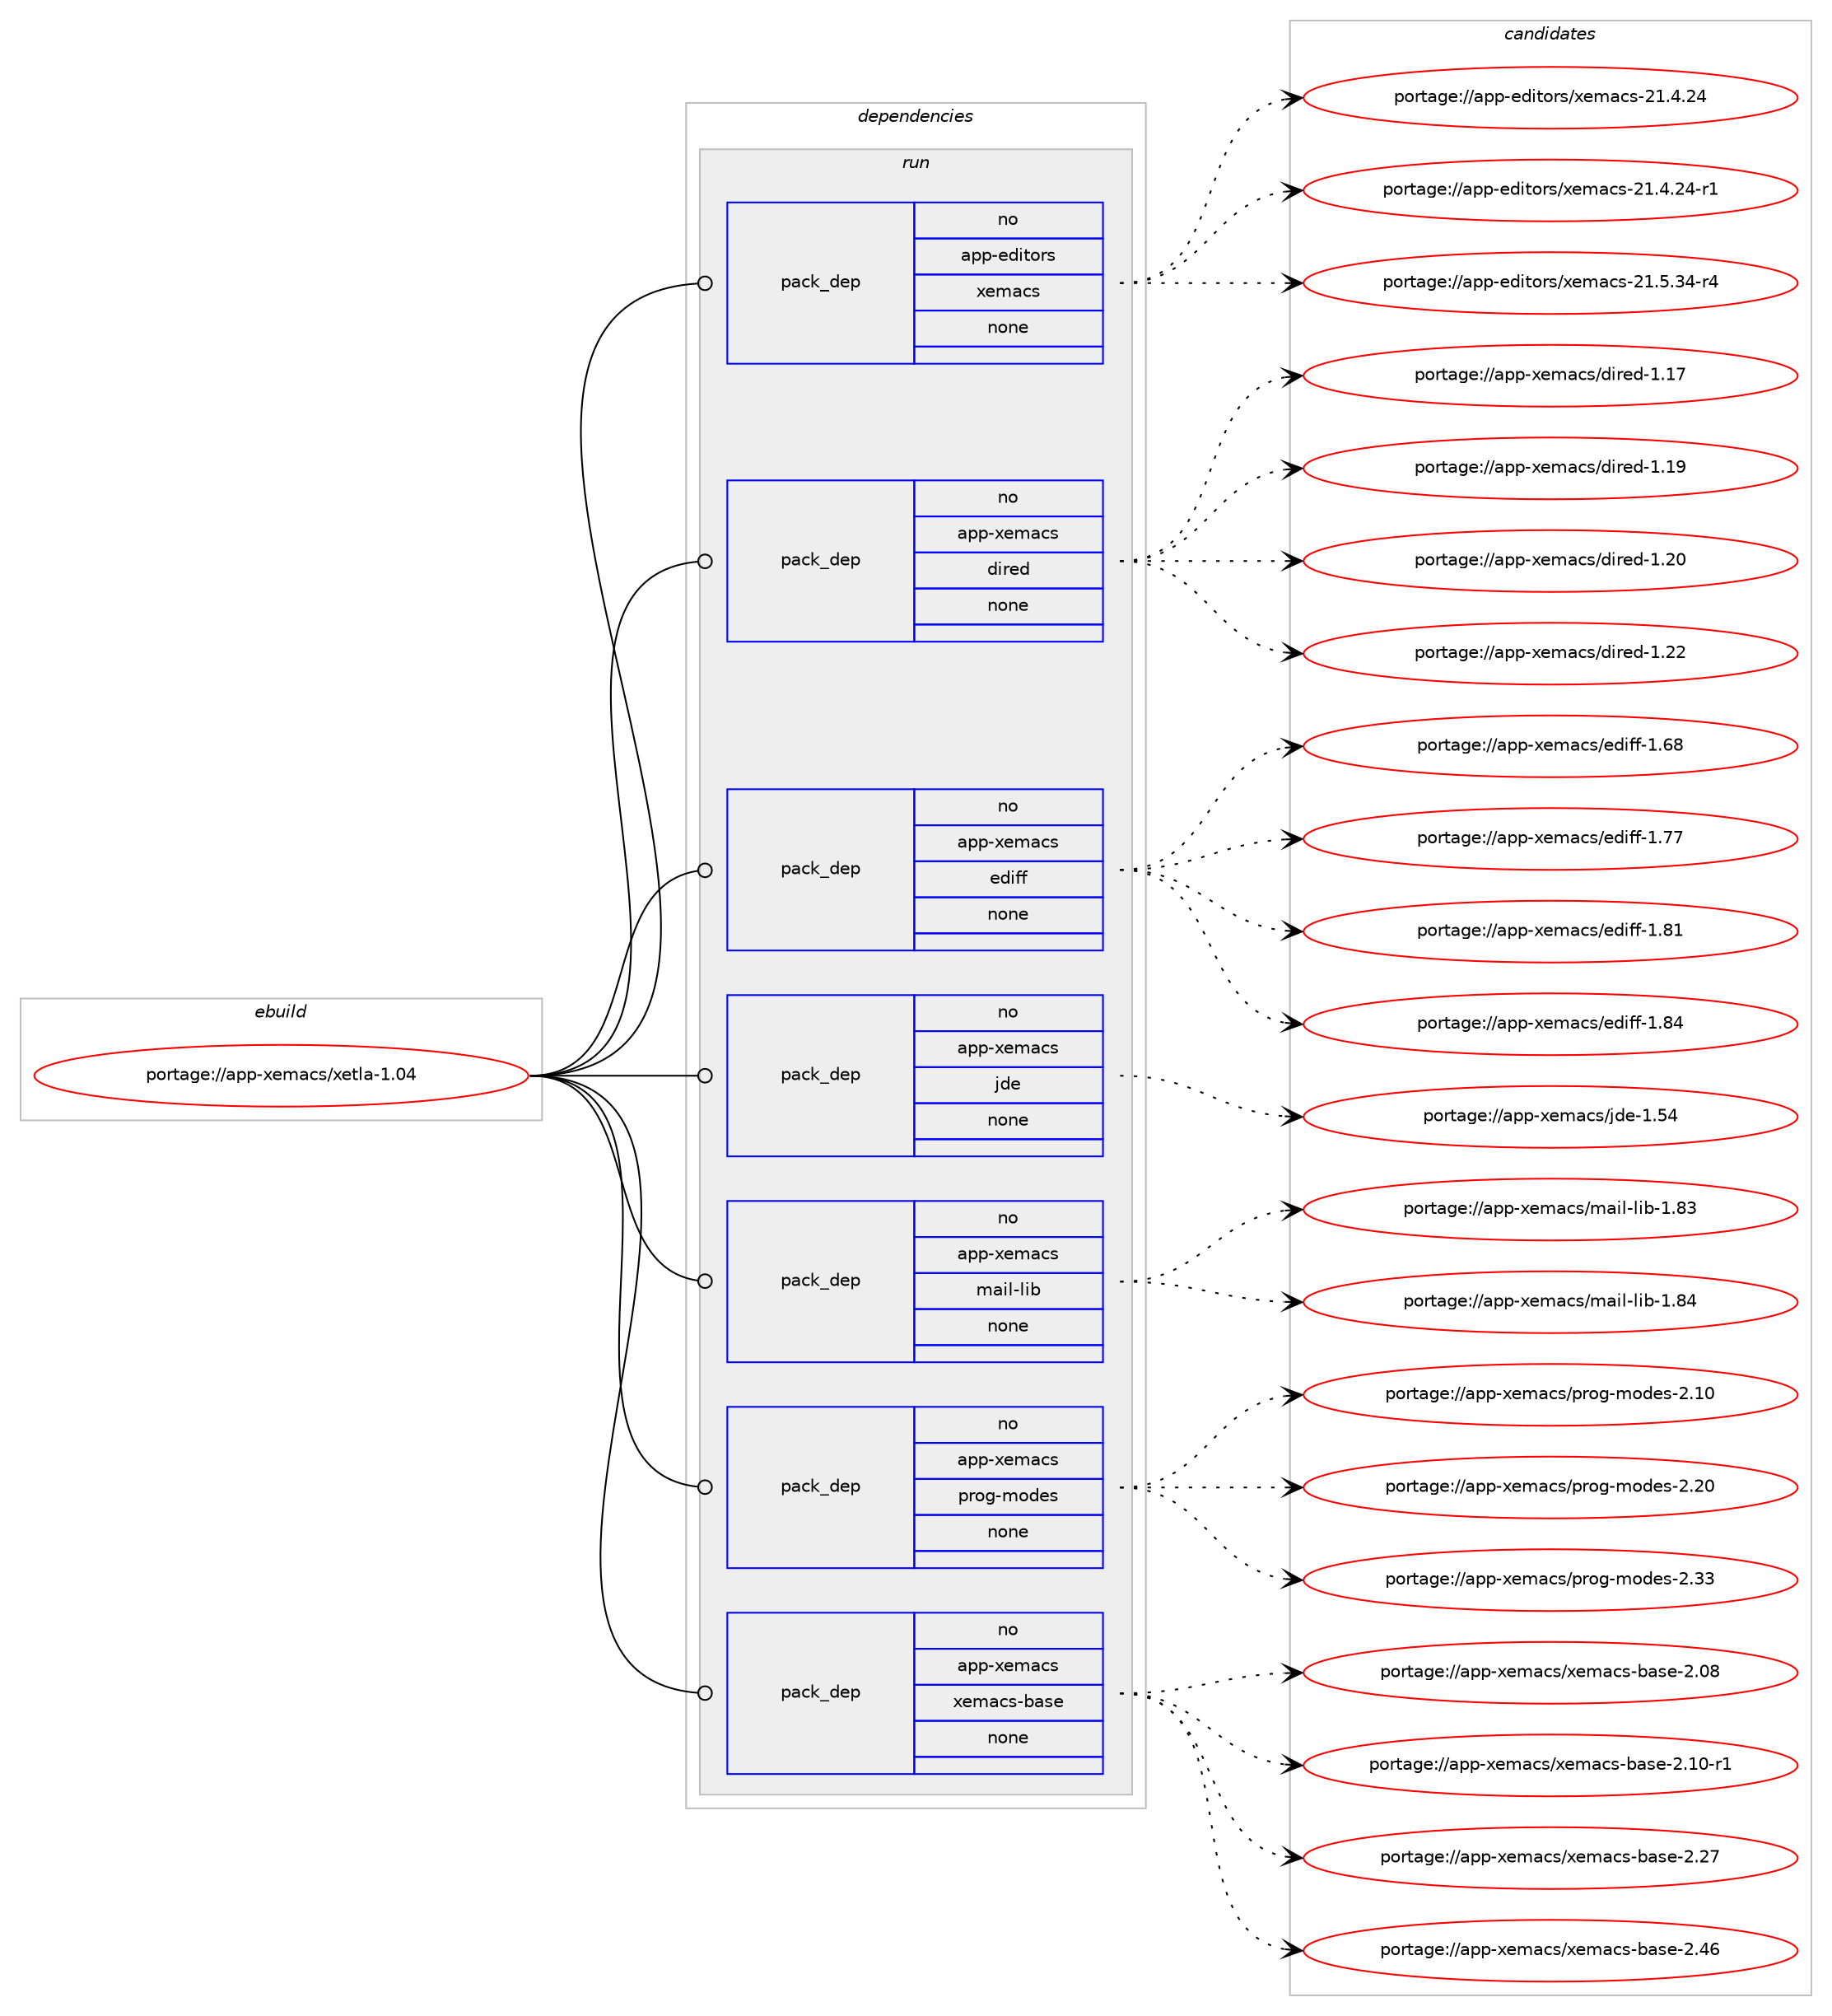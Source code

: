 digraph prolog {

# *************
# Graph options
# *************

newrank=true;
concentrate=true;
compound=true;
graph [rankdir=LR,fontname=Helvetica,fontsize=10,ranksep=1.5];#, ranksep=2.5, nodesep=0.2];
edge  [arrowhead=vee];
node  [fontname=Helvetica,fontsize=10];

# **********
# The ebuild
# **********

subgraph cluster_leftcol {
color=gray;
rank=same;
label=<<i>ebuild</i>>;
id [label="portage://app-xemacs/xetla-1.04", color=red, width=4, href="../app-xemacs/xetla-1.04.svg"];
}

# ****************
# The dependencies
# ****************

subgraph cluster_midcol {
color=gray;
label=<<i>dependencies</i>>;
subgraph cluster_compile {
fillcolor="#eeeeee";
style=filled;
label=<<i>compile</i>>;
}
subgraph cluster_compileandrun {
fillcolor="#eeeeee";
style=filled;
label=<<i>compile and run</i>>;
}
subgraph cluster_run {
fillcolor="#eeeeee";
style=filled;
label=<<i>run</i>>;
subgraph pack38870 {
dependency51714 [label=<<TABLE BORDER="0" CELLBORDER="1" CELLSPACING="0" CELLPADDING="4" WIDTH="220"><TR><TD ROWSPAN="6" CELLPADDING="30">pack_dep</TD></TR><TR><TD WIDTH="110">no</TD></TR><TR><TD>app-editors</TD></TR><TR><TD>xemacs</TD></TR><TR><TD>none</TD></TR><TR><TD></TD></TR></TABLE>>, shape=none, color=blue];
}
id:e -> dependency51714:w [weight=20,style="solid",arrowhead="odot"];
subgraph pack38871 {
dependency51715 [label=<<TABLE BORDER="0" CELLBORDER="1" CELLSPACING="0" CELLPADDING="4" WIDTH="220"><TR><TD ROWSPAN="6" CELLPADDING="30">pack_dep</TD></TR><TR><TD WIDTH="110">no</TD></TR><TR><TD>app-xemacs</TD></TR><TR><TD>dired</TD></TR><TR><TD>none</TD></TR><TR><TD></TD></TR></TABLE>>, shape=none, color=blue];
}
id:e -> dependency51715:w [weight=20,style="solid",arrowhead="odot"];
subgraph pack38872 {
dependency51716 [label=<<TABLE BORDER="0" CELLBORDER="1" CELLSPACING="0" CELLPADDING="4" WIDTH="220"><TR><TD ROWSPAN="6" CELLPADDING="30">pack_dep</TD></TR><TR><TD WIDTH="110">no</TD></TR><TR><TD>app-xemacs</TD></TR><TR><TD>ediff</TD></TR><TR><TD>none</TD></TR><TR><TD></TD></TR></TABLE>>, shape=none, color=blue];
}
id:e -> dependency51716:w [weight=20,style="solid",arrowhead="odot"];
subgraph pack38873 {
dependency51717 [label=<<TABLE BORDER="0" CELLBORDER="1" CELLSPACING="0" CELLPADDING="4" WIDTH="220"><TR><TD ROWSPAN="6" CELLPADDING="30">pack_dep</TD></TR><TR><TD WIDTH="110">no</TD></TR><TR><TD>app-xemacs</TD></TR><TR><TD>jde</TD></TR><TR><TD>none</TD></TR><TR><TD></TD></TR></TABLE>>, shape=none, color=blue];
}
id:e -> dependency51717:w [weight=20,style="solid",arrowhead="odot"];
subgraph pack38874 {
dependency51718 [label=<<TABLE BORDER="0" CELLBORDER="1" CELLSPACING="0" CELLPADDING="4" WIDTH="220"><TR><TD ROWSPAN="6" CELLPADDING="30">pack_dep</TD></TR><TR><TD WIDTH="110">no</TD></TR><TR><TD>app-xemacs</TD></TR><TR><TD>mail-lib</TD></TR><TR><TD>none</TD></TR><TR><TD></TD></TR></TABLE>>, shape=none, color=blue];
}
id:e -> dependency51718:w [weight=20,style="solid",arrowhead="odot"];
subgraph pack38875 {
dependency51719 [label=<<TABLE BORDER="0" CELLBORDER="1" CELLSPACING="0" CELLPADDING="4" WIDTH="220"><TR><TD ROWSPAN="6" CELLPADDING="30">pack_dep</TD></TR><TR><TD WIDTH="110">no</TD></TR><TR><TD>app-xemacs</TD></TR><TR><TD>prog-modes</TD></TR><TR><TD>none</TD></TR><TR><TD></TD></TR></TABLE>>, shape=none, color=blue];
}
id:e -> dependency51719:w [weight=20,style="solid",arrowhead="odot"];
subgraph pack38876 {
dependency51720 [label=<<TABLE BORDER="0" CELLBORDER="1" CELLSPACING="0" CELLPADDING="4" WIDTH="220"><TR><TD ROWSPAN="6" CELLPADDING="30">pack_dep</TD></TR><TR><TD WIDTH="110">no</TD></TR><TR><TD>app-xemacs</TD></TR><TR><TD>xemacs-base</TD></TR><TR><TD>none</TD></TR><TR><TD></TD></TR></TABLE>>, shape=none, color=blue];
}
id:e -> dependency51720:w [weight=20,style="solid",arrowhead="odot"];
}
}

# **************
# The candidates
# **************

subgraph cluster_choices {
rank=same;
color=gray;
label=<<i>candidates</i>>;

subgraph choice38870 {
color=black;
nodesep=1;
choiceportage97112112451011001051161111141154712010110997991154550494652465052 [label="portage://app-editors/xemacs-21.4.24", color=red, width=4,href="../app-editors/xemacs-21.4.24.svg"];
choiceportage971121124510110010511611111411547120101109979911545504946524650524511449 [label="portage://app-editors/xemacs-21.4.24-r1", color=red, width=4,href="../app-editors/xemacs-21.4.24-r1.svg"];
choiceportage971121124510110010511611111411547120101109979911545504946534651524511452 [label="portage://app-editors/xemacs-21.5.34-r4", color=red, width=4,href="../app-editors/xemacs-21.5.34-r4.svg"];
dependency51714:e -> choiceportage97112112451011001051161111141154712010110997991154550494652465052:w [style=dotted,weight="100"];
dependency51714:e -> choiceportage971121124510110010511611111411547120101109979911545504946524650524511449:w [style=dotted,weight="100"];
dependency51714:e -> choiceportage971121124510110010511611111411547120101109979911545504946534651524511452:w [style=dotted,weight="100"];
}
subgraph choice38871 {
color=black;
nodesep=1;
choiceportage97112112451201011099799115471001051141011004549464955 [label="portage://app-xemacs/dired-1.17", color=red, width=4,href="../app-xemacs/dired-1.17.svg"];
choiceportage97112112451201011099799115471001051141011004549464957 [label="portage://app-xemacs/dired-1.19", color=red, width=4,href="../app-xemacs/dired-1.19.svg"];
choiceportage97112112451201011099799115471001051141011004549465048 [label="portage://app-xemacs/dired-1.20", color=red, width=4,href="../app-xemacs/dired-1.20.svg"];
choiceportage97112112451201011099799115471001051141011004549465050 [label="portage://app-xemacs/dired-1.22", color=red, width=4,href="../app-xemacs/dired-1.22.svg"];
dependency51715:e -> choiceportage97112112451201011099799115471001051141011004549464955:w [style=dotted,weight="100"];
dependency51715:e -> choiceportage97112112451201011099799115471001051141011004549464957:w [style=dotted,weight="100"];
dependency51715:e -> choiceportage97112112451201011099799115471001051141011004549465048:w [style=dotted,weight="100"];
dependency51715:e -> choiceportage97112112451201011099799115471001051141011004549465050:w [style=dotted,weight="100"];
}
subgraph choice38872 {
color=black;
nodesep=1;
choiceportage97112112451201011099799115471011001051021024549465456 [label="portage://app-xemacs/ediff-1.68", color=red, width=4,href="../app-xemacs/ediff-1.68.svg"];
choiceportage97112112451201011099799115471011001051021024549465555 [label="portage://app-xemacs/ediff-1.77", color=red, width=4,href="../app-xemacs/ediff-1.77.svg"];
choiceportage97112112451201011099799115471011001051021024549465649 [label="portage://app-xemacs/ediff-1.81", color=red, width=4,href="../app-xemacs/ediff-1.81.svg"];
choiceportage97112112451201011099799115471011001051021024549465652 [label="portage://app-xemacs/ediff-1.84", color=red, width=4,href="../app-xemacs/ediff-1.84.svg"];
dependency51716:e -> choiceportage97112112451201011099799115471011001051021024549465456:w [style=dotted,weight="100"];
dependency51716:e -> choiceportage97112112451201011099799115471011001051021024549465555:w [style=dotted,weight="100"];
dependency51716:e -> choiceportage97112112451201011099799115471011001051021024549465649:w [style=dotted,weight="100"];
dependency51716:e -> choiceportage97112112451201011099799115471011001051021024549465652:w [style=dotted,weight="100"];
}
subgraph choice38873 {
color=black;
nodesep=1;
choiceportage97112112451201011099799115471061001014549465352 [label="portage://app-xemacs/jde-1.54", color=red, width=4,href="../app-xemacs/jde-1.54.svg"];
dependency51717:e -> choiceportage97112112451201011099799115471061001014549465352:w [style=dotted,weight="100"];
}
subgraph choice38874 {
color=black;
nodesep=1;
choiceportage97112112451201011099799115471099710510845108105984549465651 [label="portage://app-xemacs/mail-lib-1.83", color=red, width=4,href="../app-xemacs/mail-lib-1.83.svg"];
choiceportage97112112451201011099799115471099710510845108105984549465652 [label="portage://app-xemacs/mail-lib-1.84", color=red, width=4,href="../app-xemacs/mail-lib-1.84.svg"];
dependency51718:e -> choiceportage97112112451201011099799115471099710510845108105984549465651:w [style=dotted,weight="100"];
dependency51718:e -> choiceportage97112112451201011099799115471099710510845108105984549465652:w [style=dotted,weight="100"];
}
subgraph choice38875 {
color=black;
nodesep=1;
choiceportage9711211245120101109979911547112114111103451091111001011154550464948 [label="portage://app-xemacs/prog-modes-2.10", color=red, width=4,href="../app-xemacs/prog-modes-2.10.svg"];
choiceportage9711211245120101109979911547112114111103451091111001011154550465048 [label="portage://app-xemacs/prog-modes-2.20", color=red, width=4,href="../app-xemacs/prog-modes-2.20.svg"];
choiceportage9711211245120101109979911547112114111103451091111001011154550465151 [label="portage://app-xemacs/prog-modes-2.33", color=red, width=4,href="../app-xemacs/prog-modes-2.33.svg"];
dependency51719:e -> choiceportage9711211245120101109979911547112114111103451091111001011154550464948:w [style=dotted,weight="100"];
dependency51719:e -> choiceportage9711211245120101109979911547112114111103451091111001011154550465048:w [style=dotted,weight="100"];
dependency51719:e -> choiceportage9711211245120101109979911547112114111103451091111001011154550465151:w [style=dotted,weight="100"];
}
subgraph choice38876 {
color=black;
nodesep=1;
choiceportage971121124512010110997991154712010110997991154598971151014550464856 [label="portage://app-xemacs/xemacs-base-2.08", color=red, width=4,href="../app-xemacs/xemacs-base-2.08.svg"];
choiceportage9711211245120101109979911547120101109979911545989711510145504649484511449 [label="portage://app-xemacs/xemacs-base-2.10-r1", color=red, width=4,href="../app-xemacs/xemacs-base-2.10-r1.svg"];
choiceportage971121124512010110997991154712010110997991154598971151014550465055 [label="portage://app-xemacs/xemacs-base-2.27", color=red, width=4,href="../app-xemacs/xemacs-base-2.27.svg"];
choiceportage971121124512010110997991154712010110997991154598971151014550465254 [label="portage://app-xemacs/xemacs-base-2.46", color=red, width=4,href="../app-xemacs/xemacs-base-2.46.svg"];
dependency51720:e -> choiceportage971121124512010110997991154712010110997991154598971151014550464856:w [style=dotted,weight="100"];
dependency51720:e -> choiceportage9711211245120101109979911547120101109979911545989711510145504649484511449:w [style=dotted,weight="100"];
dependency51720:e -> choiceportage971121124512010110997991154712010110997991154598971151014550465055:w [style=dotted,weight="100"];
dependency51720:e -> choiceportage971121124512010110997991154712010110997991154598971151014550465254:w [style=dotted,weight="100"];
}
}

}
